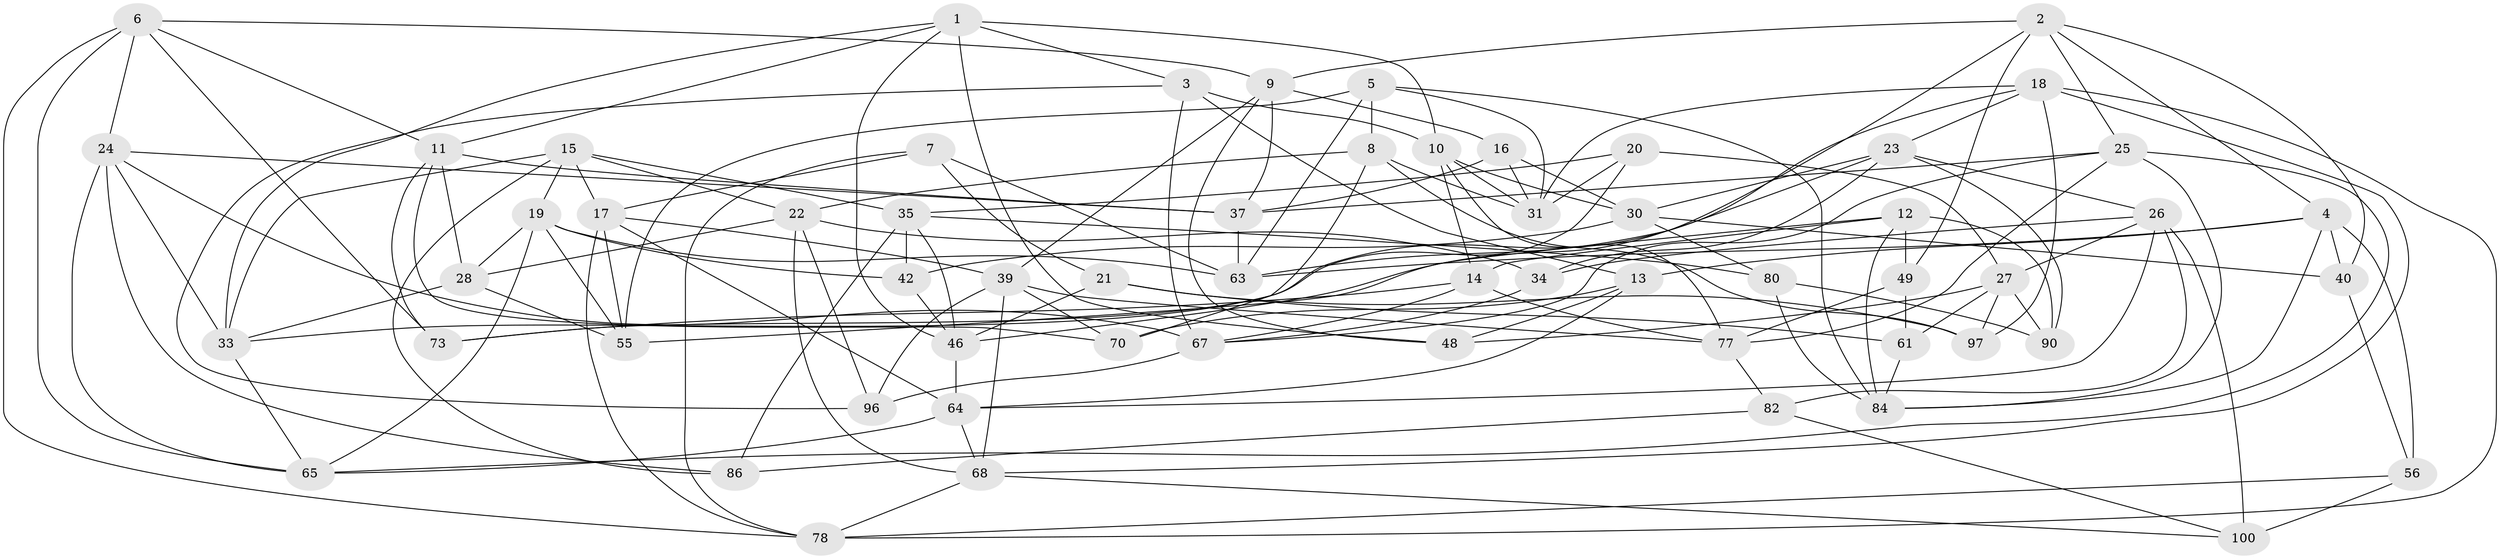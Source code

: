 // original degree distribution, {4: 1.0}
// Generated by graph-tools (version 1.1) at 2025/11/02/21/25 10:11:16]
// undirected, 60 vertices, 156 edges
graph export_dot {
graph [start="1"]
  node [color=gray90,style=filled];
  1 [super="+81"];
  2 [super="+58"];
  3 [super="+87"];
  4 [super="+52"];
  5 [super="+92"];
  6 [super="+62"];
  7;
  8 [super="+60"];
  9 [super="+88"];
  10 [super="+43"];
  11 [super="+54"];
  12 [super="+29"];
  13 [super="+38"];
  14 [super="+85"];
  15 [super="+99"];
  16;
  17 [super="+32"];
  18 [super="+36"];
  19 [super="+51"];
  20;
  21;
  22 [super="+74"];
  23 [super="+50"];
  24 [super="+44"];
  25 [super="+45"];
  26 [super="+41"];
  27 [super="+69"];
  28 [super="+47"];
  30 [super="+93"];
  31 [super="+94"];
  33 [super="+53"];
  34;
  35 [super="+98"];
  37 [super="+66"];
  39 [super="+57"];
  40;
  42;
  46 [super="+59"];
  48;
  49;
  55 [super="+72"];
  56;
  61;
  63 [super="+76"];
  64 [super="+89"];
  65 [super="+71"];
  67 [super="+75"];
  68 [super="+83"];
  70;
  73;
  77 [super="+79"];
  78 [super="+91"];
  80;
  82;
  84 [super="+95"];
  86;
  90;
  96;
  97;
  100;
  1 -- 46;
  1 -- 11;
  1 -- 33;
  1 -- 48;
  1 -- 10;
  1 -- 3;
  2 -- 40;
  2 -- 46;
  2 -- 25;
  2 -- 49;
  2 -- 4;
  2 -- 9;
  3 -- 96;
  3 -- 13 [weight=2];
  3 -- 67;
  3 -- 10;
  4 -- 63;
  4 -- 13;
  4 -- 40;
  4 -- 56;
  4 -- 84;
  5 -- 63;
  5 -- 8 [weight=2];
  5 -- 31;
  5 -- 55;
  5 -- 84;
  6 -- 9;
  6 -- 24;
  6 -- 11;
  6 -- 73;
  6 -- 65;
  6 -- 78;
  7 -- 21;
  7 -- 63;
  7 -- 78;
  7 -- 17;
  8 -- 97;
  8 -- 70;
  8 -- 22;
  8 -- 31;
  9 -- 48;
  9 -- 16;
  9 -- 39;
  9 -- 37;
  10 -- 31;
  10 -- 77;
  10 -- 30;
  10 -- 14;
  11 -- 73;
  11 -- 70;
  11 -- 37;
  11 -- 28;
  12 -- 14 [weight=2];
  12 -- 90;
  12 -- 49;
  12 -- 84;
  12 -- 55;
  13 -- 64;
  13 -- 48;
  13 -- 70;
  14 -- 73;
  14 -- 67;
  14 -- 77;
  15 -- 35;
  15 -- 33;
  15 -- 19;
  15 -- 17;
  15 -- 22;
  15 -- 86;
  16 -- 37;
  16 -- 31;
  16 -- 30;
  17 -- 39;
  17 -- 64;
  17 -- 55;
  17 -- 78;
  18 -- 97;
  18 -- 78;
  18 -- 33;
  18 -- 31;
  18 -- 68;
  18 -- 23;
  19 -- 42;
  19 -- 65;
  19 -- 28;
  19 -- 55;
  19 -- 63;
  20 -- 73;
  20 -- 31;
  20 -- 35;
  20 -- 27;
  21 -- 61;
  21 -- 97;
  21 -- 46;
  22 -- 96;
  22 -- 34;
  22 -- 28;
  22 -- 68;
  23 -- 90;
  23 -- 26;
  23 -- 34;
  23 -- 63;
  23 -- 30;
  24 -- 37;
  24 -- 65;
  24 -- 86;
  24 -- 33;
  24 -- 67;
  25 -- 37;
  25 -- 77;
  25 -- 65;
  25 -- 67;
  25 -- 84;
  26 -- 100;
  26 -- 34;
  26 -- 82;
  26 -- 27;
  26 -- 64;
  27 -- 97;
  27 -- 48;
  27 -- 61;
  27 -- 90;
  28 -- 55 [weight=2];
  28 -- 33;
  30 -- 42;
  30 -- 80;
  30 -- 40;
  33 -- 65;
  34 -- 67;
  35 -- 86;
  35 -- 46;
  35 -- 80;
  35 -- 42;
  37 -- 63;
  39 -- 70;
  39 -- 96;
  39 -- 68;
  39 -- 77;
  40 -- 56;
  42 -- 46;
  46 -- 64;
  49 -- 61;
  49 -- 77;
  56 -- 78;
  56 -- 100;
  61 -- 84;
  64 -- 68;
  64 -- 65;
  67 -- 96;
  68 -- 100;
  68 -- 78;
  77 -- 82;
  80 -- 90;
  80 -- 84;
  82 -- 100;
  82 -- 86;
}
